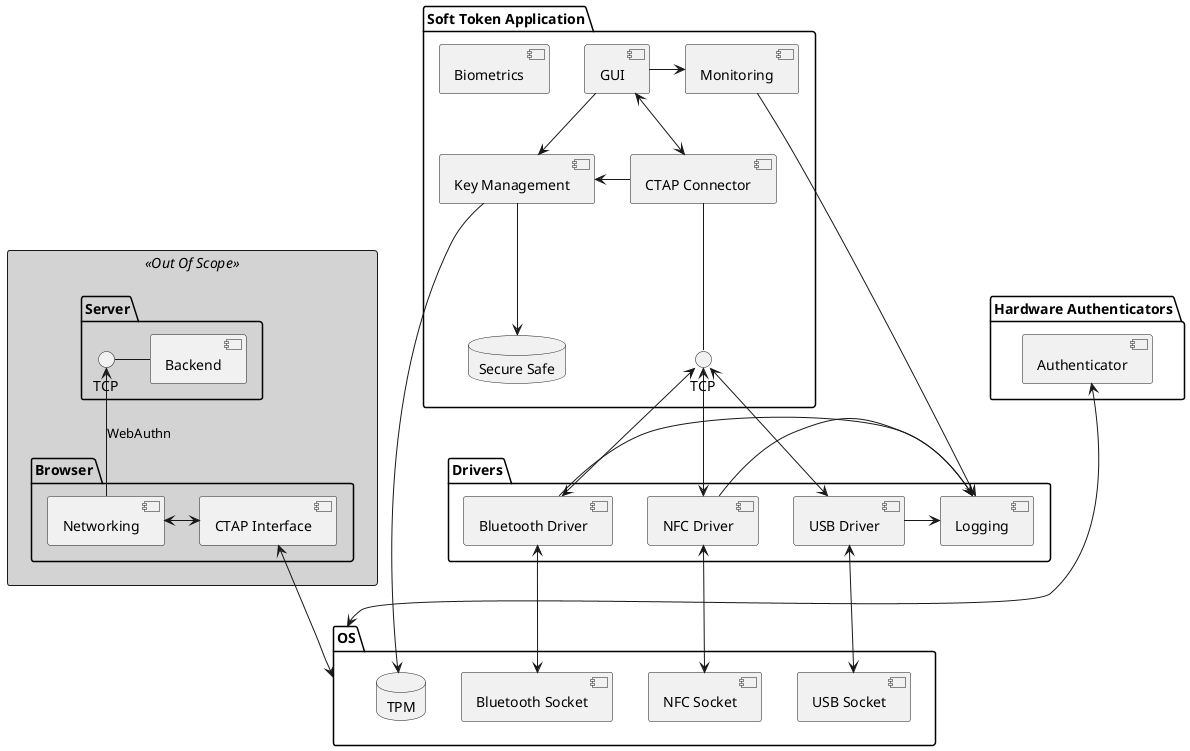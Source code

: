 @startuml
skinparam linetype poly

skinparam rectangle {
    backgroundColor LightGrey
}

rectangle <<Out Of Scope>> {
    package "Server" {
        () TCP

        TCP - [Backend]
    }

    package "Browser" {
        TCP <-- [Networking]: "WebAuthn"
        [CTAP Interface] as ctapi
    }
}

package "OS" {
    [USB Socket]
    [Bluetooth Socket]
    [NFC Socket]

    database "TPM" as tpm
}



package "Hardware Authenticators" {
    component Authenticator
    Authenticator <---> OS
}

package "Soft Token Application" {
    () TCP as TCP2
    [Biometrics] as bio
    [CTAP Connector] as conn
    [Key Management]  as km
    database "Secure Safe" as db
    [GUI] as GUI
    [Monitoring] as mon
}

package "Drivers" {
    [USB Driver]        <-down-> [USB Socket]
    [Bluetooth Driver]  <-down-> [Bluetooth Socket]
    [NFC Driver]        <-down-> [NFC Socket]
    [Logging]
}


Networking <-> ctapi
ctapi <--> OS

GUI -down-> km
GUI <--> conn
GUI -> mon
mon -> [Logging]
conn -down- TCP2
conn -> km
km --> db
km --> tpm

[USB Driver] -> [Logging]
[Bluetooth Driver] -> [Logging]
[NFC Driver] -> [Logging]
TCP2 <--> [USB Driver]
TCP2 <--> [Bluetooth Driver]
TCP2 <--> [NFC Driver]



@enduml